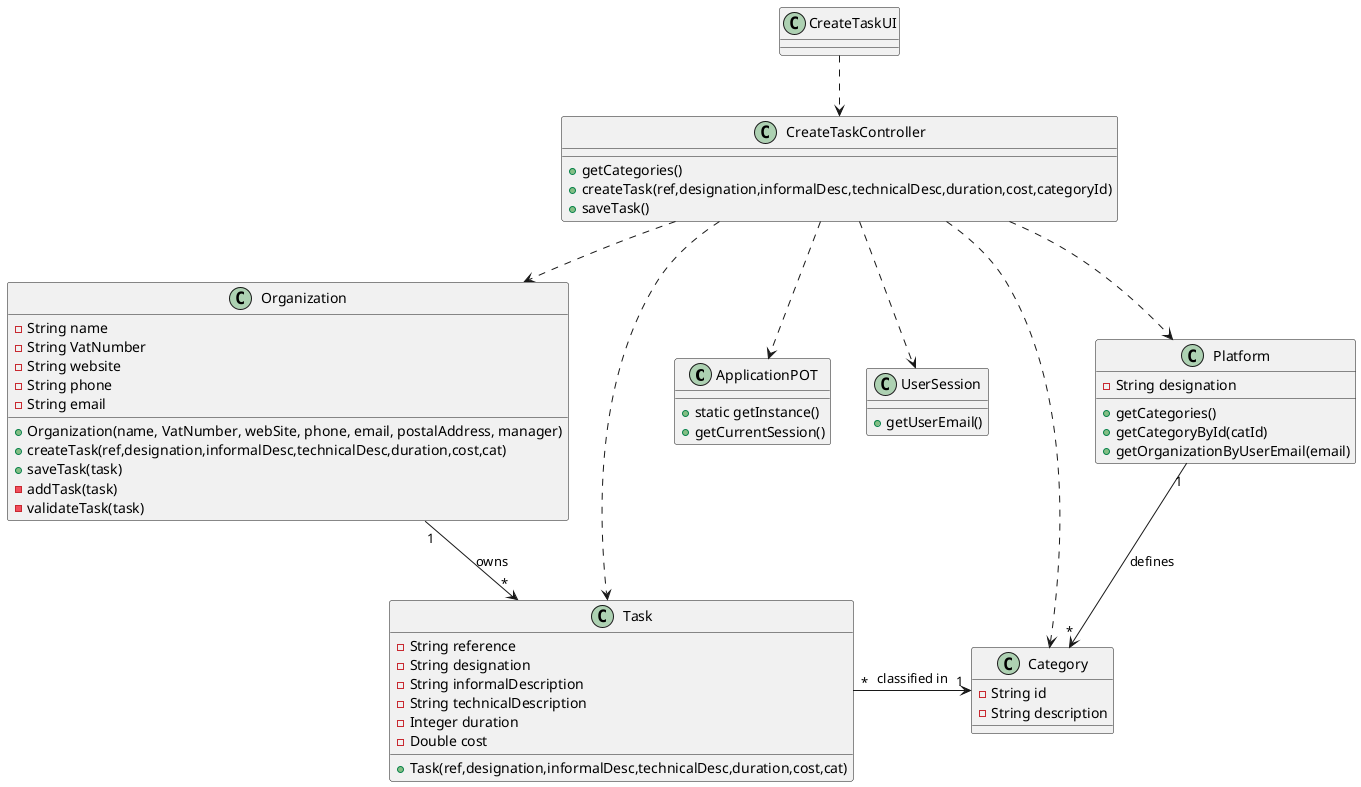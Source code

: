 @startuml

class ApplicationPOT
{
  +static getInstance()
  +getCurrentSession()
}

class UserSession
{
  +getUserEmail()
}

class Task {
  -String reference
  -String designation
  -String informalDescription
  -String technicalDescription
  -Integer duration
  -Double cost
  +Task(ref,designation,informalDesc,technicalDesc,duration,cost,cat)
}

class Category {
  -String id
  -String description
}

class Organization {
  -String name
  -String VatNumber
  -String website
  -String phone
  -String email
  +Organization(name, VatNumber, webSite, phone, email, postalAddress, manager)
  +createTask(ref,designation,informalDesc,technicalDesc,duration,cost,cat)
  +saveTask(task)
  -addTask(task)
  -validateTask(task)
}

class Platform {
  -String designation
  +getCategories()
  +getCategoryById(catId)
  +getOrganizationByUserEmail(email)
}

class CreateTaskController {
  +getCategories()
  +createTask(ref,designation,informalDesc,technicalDesc,duration,cost,categoryId)
  +saveTask()
}

class CreateTaskUI {

}

CreateTaskUI ..> CreateTaskController
CreateTaskController ..> Platform
CreateTaskController ..> Category
CreateTaskController ..> Task
CreateTaskController ..> Organization
CreateTaskController ..> ApplicationPOT
CreateTaskController ..> UserSession
Task "*" -> "1" Category : classified in
Platform "1" --> "*" Category : defines
Organization "1" --> "*" Task : owns


@enduml